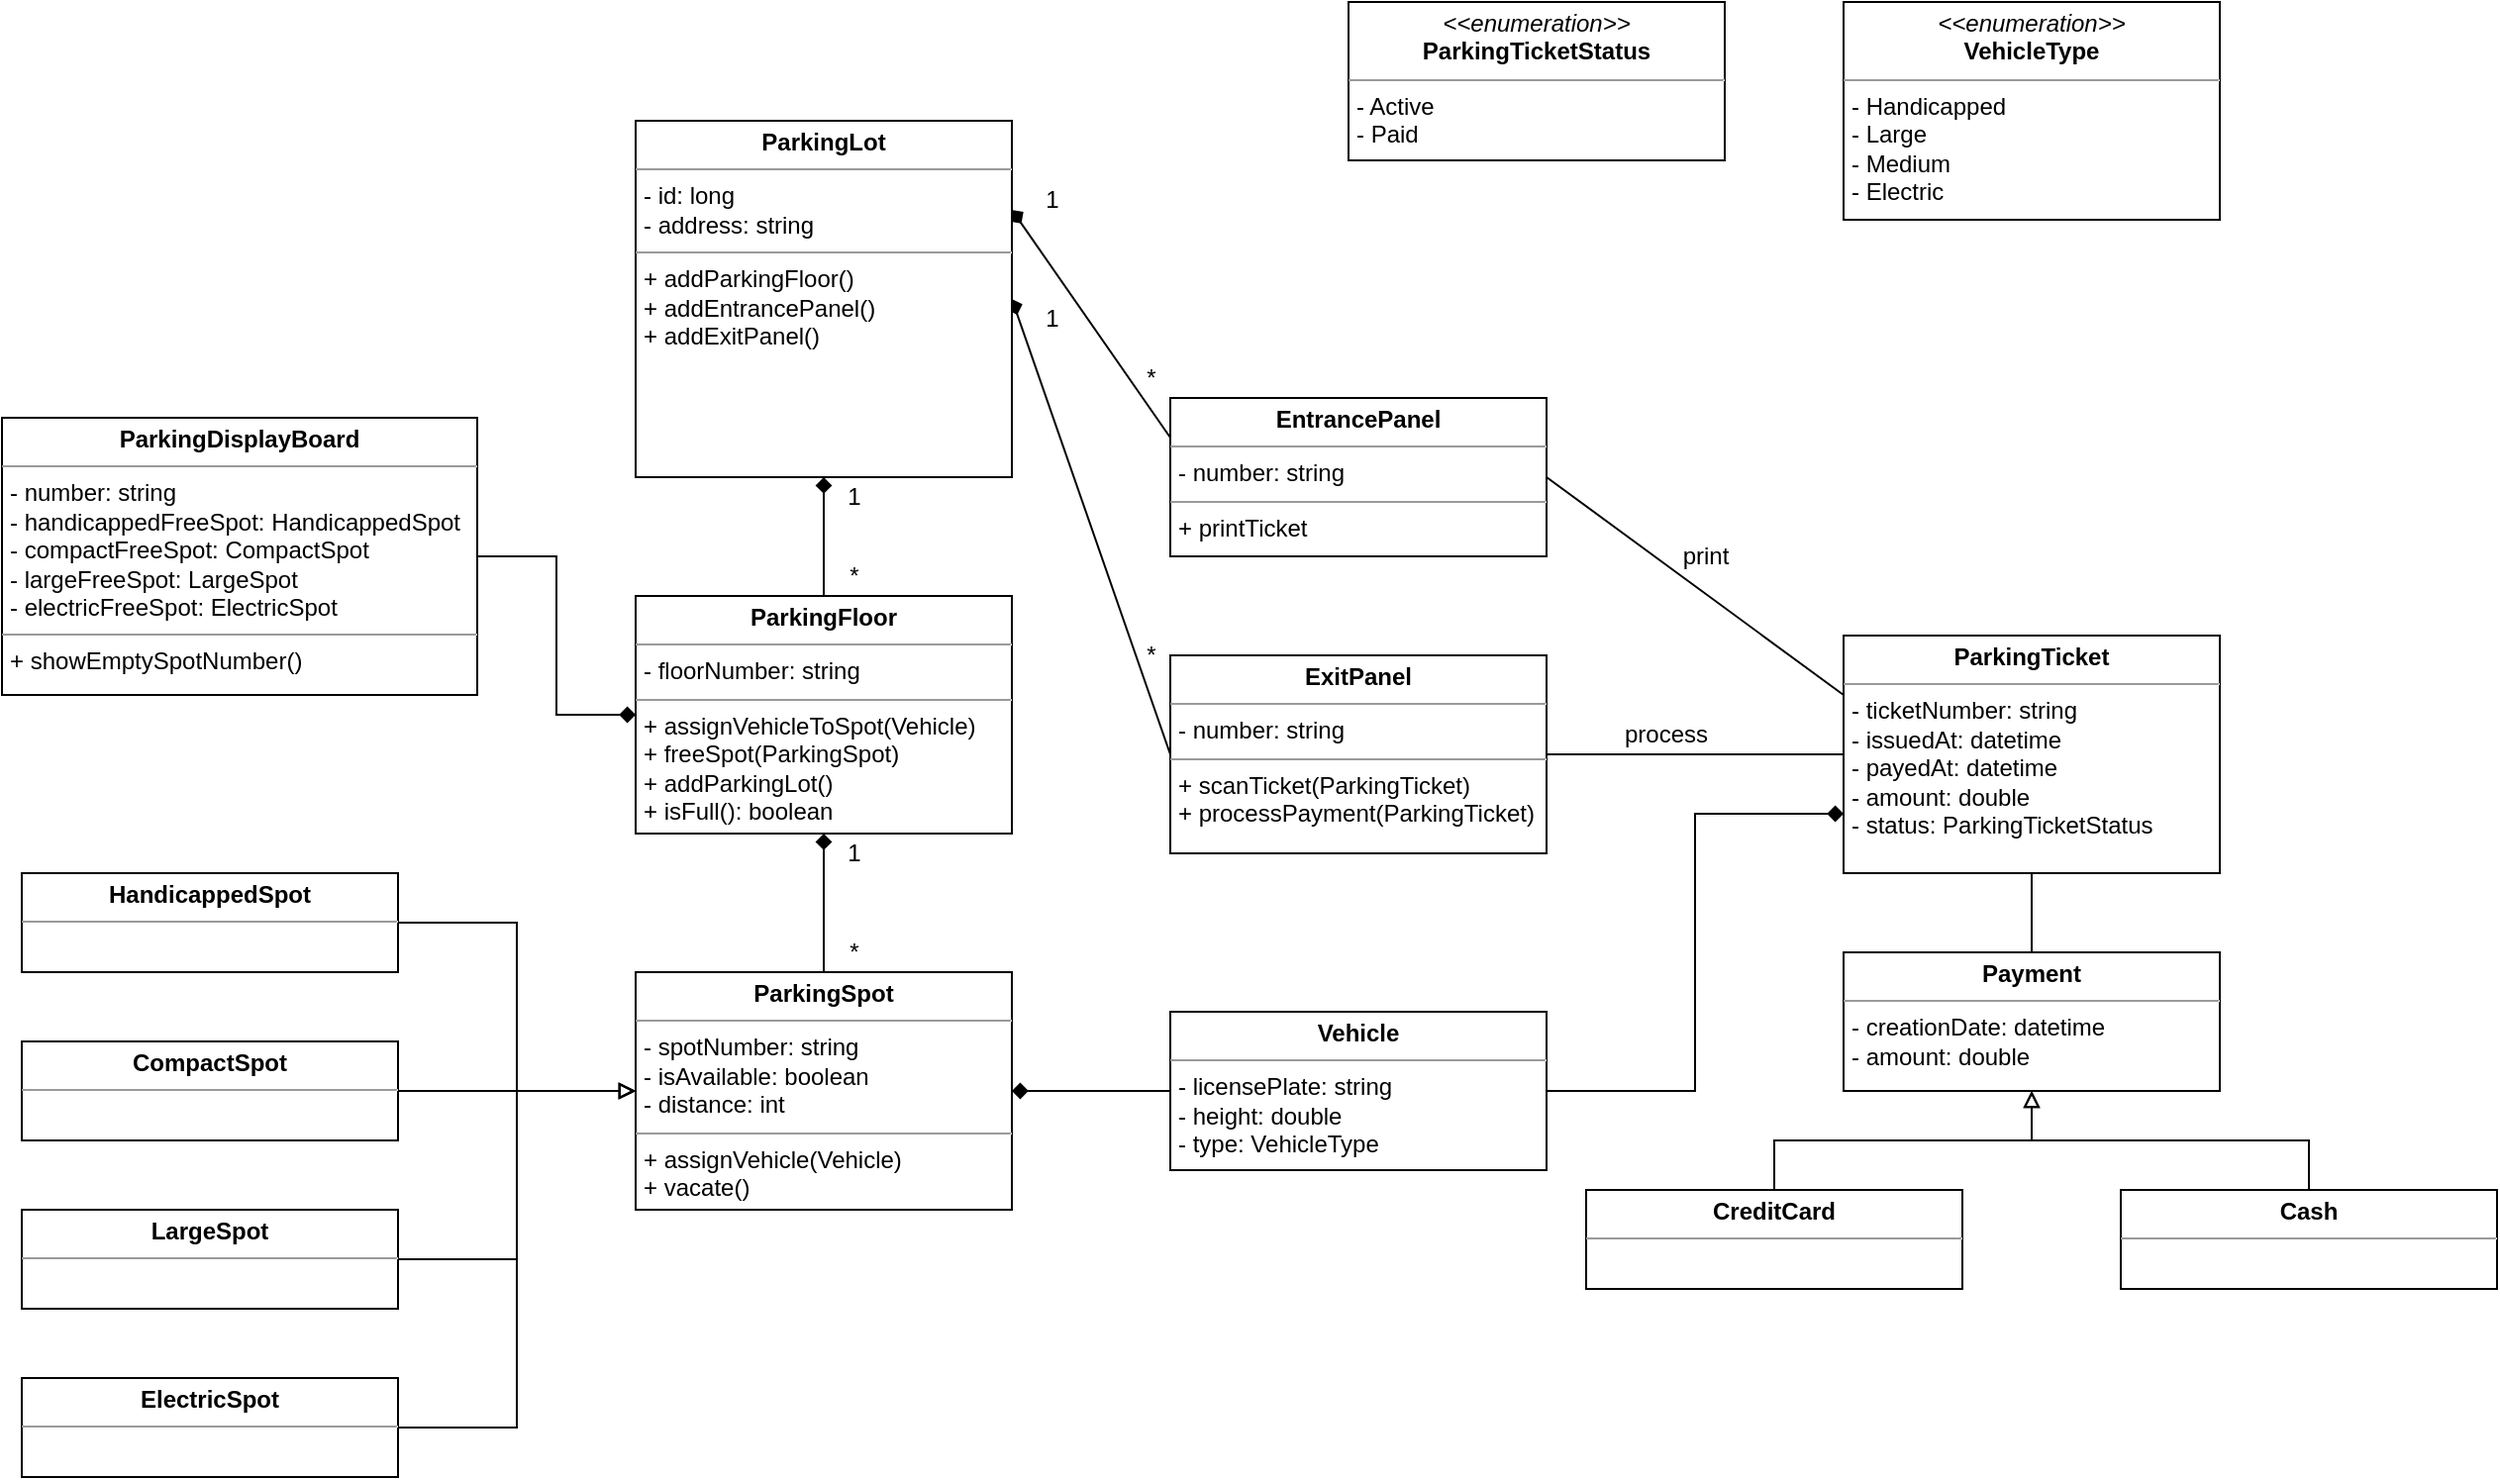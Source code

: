 <mxfile version="13.3.5" type="github">
  <diagram name="Page-1" id="c4acf3e9-155e-7222-9cf6-157b1a14988f">
    <mxGraphModel dx="2245" dy="814" grid="1" gridSize="10" guides="1" tooltips="1" connect="1" arrows="1" fold="1" page="1" pageScale="1" pageWidth="850" pageHeight="1100" background="#ffffff" math="0" shadow="0">
      <root>
        <mxCell id="0" />
        <mxCell id="1" parent="0" />
        <mxCell id="Oibq671La1K_vHaWWVwq-7" style="edgeStyle=orthogonalEdgeStyle;rounded=0;orthogonalLoop=1;jettySize=auto;html=1;exitX=0.5;exitY=1;exitDx=0;exitDy=0;entryX=0.5;entryY=0;entryDx=0;entryDy=0;endArrow=none;endFill=0;" edge="1" parent="1" source="Oibq671La1K_vHaWWVwq-1" target="Oibq671La1K_vHaWWVwq-6">
          <mxGeometry relative="1" as="geometry" />
        </mxCell>
        <mxCell id="Oibq671La1K_vHaWWVwq-32" style="edgeStyle=orthogonalEdgeStyle;rounded=0;orthogonalLoop=1;jettySize=auto;html=1;exitX=0;exitY=0.75;exitDx=0;exitDy=0;entryX=1;entryY=0.5;entryDx=0;entryDy=0;startArrow=diamond;startFill=1;endArrow=none;endFill=0;" edge="1" parent="1" source="Oibq671La1K_vHaWWVwq-1" target="Oibq671La1K_vHaWWVwq-25">
          <mxGeometry relative="1" as="geometry" />
        </mxCell>
        <mxCell id="Oibq671La1K_vHaWWVwq-1" value="&lt;p style=&quot;margin: 0px ; margin-top: 4px ; text-align: center&quot;&gt;&lt;b&gt;ParkingTicket&lt;/b&gt;&lt;/p&gt;&lt;hr size=&quot;1&quot;&gt;&lt;p style=&quot;margin: 0px ; margin-left: 4px&quot;&gt;- ticketNumber: string&lt;br&gt;-&amp;nbsp;issuedAt: datetime&lt;/p&gt;&lt;p style=&quot;margin: 0px 0px 0px 4px&quot;&gt;- payedAt: datetime&lt;/p&gt;&lt;p style=&quot;margin: 0px 0px 0px 4px&quot;&gt;- amount: double&lt;/p&gt;&lt;p style=&quot;margin: 0px 0px 0px 4px&quot;&gt;- status: ParkingTicketStatus&lt;/p&gt;" style="verticalAlign=top;align=left;overflow=fill;fontSize=12;fontFamily=Helvetica;html=1;rounded=0;shadow=0;comic=0;labelBackgroundColor=none;strokeWidth=1" vertex="1" parent="1">
          <mxGeometry x="270" y="520" width="190" height="120" as="geometry" />
        </mxCell>
        <mxCell id="Oibq671La1K_vHaWWVwq-4" value="&lt;p style=&quot;margin: 0px ; margin-top: 4px ; text-align: center&quot;&gt;&lt;i&gt;&amp;lt;&amp;lt;enumeration&amp;gt;&amp;gt;&lt;/i&gt;&lt;br&gt;&lt;span style=&quot;text-align: left&quot;&gt;&lt;b&gt;ParkingTicketStatus&lt;/b&gt;&lt;/span&gt;&lt;br&gt;&lt;/p&gt;&lt;hr size=&quot;1&quot;&gt;&lt;p style=&quot;margin: 0px ; margin-left: 4px&quot;&gt;- Active&lt;/p&gt;&lt;p style=&quot;margin: 0px ; margin-left: 4px&quot;&gt;- Paid&lt;/p&gt;" style="verticalAlign=top;align=left;overflow=fill;fontSize=12;fontFamily=Helvetica;html=1;rounded=0;shadow=0;comic=0;labelBackgroundColor=none;strokeWidth=1" vertex="1" parent="1">
          <mxGeometry x="20" y="200" width="190" height="80" as="geometry" />
        </mxCell>
        <mxCell id="Oibq671La1K_vHaWWVwq-19" style="edgeStyle=orthogonalEdgeStyle;rounded=0;orthogonalLoop=1;jettySize=auto;html=1;exitX=0;exitY=0.5;exitDx=0;exitDy=0;entryX=1;entryY=0.5;entryDx=0;entryDy=0;startArrow=block;startFill=0;endArrow=none;endFill=0;" edge="1" parent="1" source="Oibq671La1K_vHaWWVwq-5" target="Oibq671La1K_vHaWWVwq-14">
          <mxGeometry relative="1" as="geometry" />
        </mxCell>
        <mxCell id="Oibq671La1K_vHaWWVwq-20" style="edgeStyle=orthogonalEdgeStyle;rounded=0;orthogonalLoop=1;jettySize=auto;html=1;exitX=0;exitY=0.5;exitDx=0;exitDy=0;entryX=1;entryY=0.5;entryDx=0;entryDy=0;startArrow=block;startFill=0;endArrow=none;endFill=0;" edge="1" parent="1" source="Oibq671La1K_vHaWWVwq-5" target="Oibq671La1K_vHaWWVwq-15">
          <mxGeometry relative="1" as="geometry" />
        </mxCell>
        <mxCell id="Oibq671La1K_vHaWWVwq-21" style="edgeStyle=orthogonalEdgeStyle;rounded=0;orthogonalLoop=1;jettySize=auto;html=1;exitX=0;exitY=0.5;exitDx=0;exitDy=0;entryX=1;entryY=0.5;entryDx=0;entryDy=0;startArrow=block;startFill=0;endArrow=none;endFill=0;" edge="1" parent="1" source="Oibq671La1K_vHaWWVwq-5" target="Oibq671La1K_vHaWWVwq-16">
          <mxGeometry relative="1" as="geometry" />
        </mxCell>
        <mxCell id="Oibq671La1K_vHaWWVwq-22" style="edgeStyle=orthogonalEdgeStyle;rounded=0;orthogonalLoop=1;jettySize=auto;html=1;exitX=0;exitY=0.5;exitDx=0;exitDy=0;entryX=1;entryY=0.5;entryDx=0;entryDy=0;startArrow=block;startFill=0;endArrow=none;endFill=0;" edge="1" parent="1" source="Oibq671La1K_vHaWWVwq-5" target="Oibq671La1K_vHaWWVwq-17">
          <mxGeometry relative="1" as="geometry" />
        </mxCell>
        <mxCell id="Oibq671La1K_vHaWWVwq-27" style="edgeStyle=orthogonalEdgeStyle;rounded=0;orthogonalLoop=1;jettySize=auto;html=1;exitX=1;exitY=0.5;exitDx=0;exitDy=0;entryX=0;entryY=0.5;entryDx=0;entryDy=0;startArrow=diamond;startFill=1;endArrow=none;endFill=0;" edge="1" parent="1" source="Oibq671La1K_vHaWWVwq-5" target="Oibq671La1K_vHaWWVwq-25">
          <mxGeometry relative="1" as="geometry" />
        </mxCell>
        <mxCell id="Oibq671La1K_vHaWWVwq-5" value="&lt;p style=&quot;margin: 0px ; margin-top: 4px ; text-align: center&quot;&gt;&lt;b&gt;ParkingSpot&lt;/b&gt;&lt;/p&gt;&lt;hr size=&quot;1&quot;&gt;&lt;p style=&quot;margin: 0px ; margin-left: 4px&quot;&gt;- spotNumber: string&lt;br&gt;-&amp;nbsp;isAvailable: boolean&lt;/p&gt;&lt;p style=&quot;margin: 0px 0px 0px 4px&quot;&gt;- distance: int&lt;/p&gt;&lt;hr size=&quot;1&quot;&gt;&lt;p style=&quot;margin: 0px ; margin-left: 4px&quot;&gt;+ assignVehicle(Vehicle)&lt;br&gt;+ vacate()&lt;/p&gt;" style="verticalAlign=top;align=left;overflow=fill;fontSize=12;fontFamily=Helvetica;html=1;rounded=0;shadow=0;comic=0;labelBackgroundColor=none;strokeWidth=1" vertex="1" parent="1">
          <mxGeometry x="-340" y="690" width="190" height="120" as="geometry" />
        </mxCell>
        <mxCell id="Oibq671La1K_vHaWWVwq-9" style="edgeStyle=orthogonalEdgeStyle;rounded=0;orthogonalLoop=1;jettySize=auto;html=1;exitX=0.5;exitY=1;exitDx=0;exitDy=0;entryX=0.5;entryY=0;entryDx=0;entryDy=0;endArrow=none;endFill=0;startArrow=block;startFill=0;" edge="1" parent="1" source="Oibq671La1K_vHaWWVwq-6" target="Oibq671La1K_vHaWWVwq-8">
          <mxGeometry relative="1" as="geometry" />
        </mxCell>
        <mxCell id="Oibq671La1K_vHaWWVwq-11" style="edgeStyle=orthogonalEdgeStyle;rounded=0;orthogonalLoop=1;jettySize=auto;html=1;exitX=0.5;exitY=1;exitDx=0;exitDy=0;entryX=0.5;entryY=0;entryDx=0;entryDy=0;startArrow=block;startFill=0;endArrow=none;endFill=0;" edge="1" parent="1" source="Oibq671La1K_vHaWWVwq-6" target="Oibq671La1K_vHaWWVwq-10">
          <mxGeometry relative="1" as="geometry" />
        </mxCell>
        <mxCell id="Oibq671La1K_vHaWWVwq-6" value="&lt;p style=&quot;margin: 0px ; margin-top: 4px ; text-align: center&quot;&gt;&lt;b&gt;Payment&lt;/b&gt;&lt;/p&gt;&lt;hr size=&quot;1&quot;&gt;&lt;p style=&quot;margin: 0px ; margin-left: 4px&quot;&gt;- creationDate: datetime&lt;/p&gt;&lt;p style=&quot;margin: 0px 0px 0px 4px&quot;&gt;&lt;span&gt;- amount: double&lt;/span&gt;&lt;/p&gt;" style="verticalAlign=top;align=left;overflow=fill;fontSize=12;fontFamily=Helvetica;html=1;rounded=0;shadow=0;comic=0;labelBackgroundColor=none;strokeWidth=1" vertex="1" parent="1">
          <mxGeometry x="270" y="680" width="190" height="70" as="geometry" />
        </mxCell>
        <mxCell id="Oibq671La1K_vHaWWVwq-8" value="&lt;p style=&quot;margin: 0px ; margin-top: 4px ; text-align: center&quot;&gt;&lt;b&gt;CreditCard&lt;/b&gt;&lt;/p&gt;&lt;hr size=&quot;1&quot;&gt;&lt;p style=&quot;margin: 0px ; margin-left: 4px&quot;&gt;&lt;br&gt;&lt;/p&gt;" style="verticalAlign=top;align=left;overflow=fill;fontSize=12;fontFamily=Helvetica;html=1;rounded=0;shadow=0;comic=0;labelBackgroundColor=none;strokeWidth=1" vertex="1" parent="1">
          <mxGeometry x="140" y="800" width="190" height="50" as="geometry" />
        </mxCell>
        <mxCell id="Oibq671La1K_vHaWWVwq-10" value="&lt;p style=&quot;margin: 0px ; margin-top: 4px ; text-align: center&quot;&gt;&lt;b&gt;Cash&lt;/b&gt;&lt;/p&gt;&lt;hr size=&quot;1&quot;&gt;&lt;p style=&quot;margin: 0px ; margin-left: 4px&quot;&gt;&lt;br&gt;&lt;/p&gt;" style="verticalAlign=top;align=left;overflow=fill;fontSize=12;fontFamily=Helvetica;html=1;rounded=0;shadow=0;comic=0;labelBackgroundColor=none;strokeWidth=1" vertex="1" parent="1">
          <mxGeometry x="410" y="800" width="190" height="50" as="geometry" />
        </mxCell>
        <mxCell id="Oibq671La1K_vHaWWVwq-13" value="&lt;p style=&quot;margin: 0px ; margin-top: 4px ; text-align: center&quot;&gt;&lt;i&gt;&amp;lt;&amp;lt;enumeration&amp;gt;&amp;gt;&lt;/i&gt;&lt;br&gt;&lt;span style=&quot;text-align: left&quot;&gt;&lt;b&gt;VehicleType&lt;/b&gt;&lt;/span&gt;&lt;br&gt;&lt;/p&gt;&lt;hr size=&quot;1&quot;&gt;&lt;p style=&quot;margin: 0px ; margin-left: 4px&quot;&gt;- Handicapped&lt;/p&gt;&lt;p style=&quot;margin: 0px ; margin-left: 4px&quot;&gt;&lt;span&gt;- Large&lt;/span&gt;&lt;br&gt;&lt;/p&gt;&lt;p style=&quot;margin: 0px ; margin-left: 4px&quot;&gt;- Medium&lt;/p&gt;&lt;p style=&quot;margin: 0px ; margin-left: 4px&quot;&gt;- Electric&lt;/p&gt;&lt;p style=&quot;margin: 0px ; margin-left: 4px&quot;&gt;&lt;br&gt;&lt;/p&gt;" style="verticalAlign=top;align=left;overflow=fill;fontSize=12;fontFamily=Helvetica;html=1;rounded=0;shadow=0;comic=0;labelBackgroundColor=none;strokeWidth=1" vertex="1" parent="1">
          <mxGeometry x="270" y="200" width="190" height="110" as="geometry" />
        </mxCell>
        <mxCell id="Oibq671La1K_vHaWWVwq-14" value="&lt;p style=&quot;margin: 0px ; margin-top: 4px ; text-align: center&quot;&gt;&lt;b&gt;HandicappedSpot&lt;/b&gt;&lt;/p&gt;&lt;hr size=&quot;1&quot;&gt;&lt;p style=&quot;margin: 0px ; margin-left: 4px&quot;&gt;&lt;br&gt;&lt;/p&gt;" style="verticalAlign=top;align=left;overflow=fill;fontSize=12;fontFamily=Helvetica;html=1;rounded=0;shadow=0;comic=0;labelBackgroundColor=none;strokeWidth=1" vertex="1" parent="1">
          <mxGeometry x="-650" y="640" width="190" height="50" as="geometry" />
        </mxCell>
        <mxCell id="Oibq671La1K_vHaWWVwq-15" value="&lt;p style=&quot;margin: 0px ; margin-top: 4px ; text-align: center&quot;&gt;&lt;b&gt;CompactSpot&lt;/b&gt;&lt;/p&gt;&lt;hr size=&quot;1&quot;&gt;&lt;p style=&quot;margin: 0px ; margin-left: 4px&quot;&gt;&lt;br&gt;&lt;/p&gt;" style="verticalAlign=top;align=left;overflow=fill;fontSize=12;fontFamily=Helvetica;html=1;rounded=0;shadow=0;comic=0;labelBackgroundColor=none;strokeWidth=1" vertex="1" parent="1">
          <mxGeometry x="-650" y="725" width="190" height="50" as="geometry" />
        </mxCell>
        <mxCell id="Oibq671La1K_vHaWWVwq-16" value="&lt;p style=&quot;margin: 0px ; margin-top: 4px ; text-align: center&quot;&gt;&lt;b&gt;LargeSpot&lt;/b&gt;&lt;/p&gt;&lt;hr size=&quot;1&quot;&gt;&lt;p style=&quot;margin: 0px ; margin-left: 4px&quot;&gt;&lt;br&gt;&lt;/p&gt;" style="verticalAlign=top;align=left;overflow=fill;fontSize=12;fontFamily=Helvetica;html=1;rounded=0;shadow=0;comic=0;labelBackgroundColor=none;strokeWidth=1" vertex="1" parent="1">
          <mxGeometry x="-650" y="810" width="190" height="50" as="geometry" />
        </mxCell>
        <mxCell id="Oibq671La1K_vHaWWVwq-17" value="&lt;p style=&quot;margin: 0px ; margin-top: 4px ; text-align: center&quot;&gt;&lt;b&gt;ElectricSpot&lt;/b&gt;&lt;/p&gt;&lt;hr size=&quot;1&quot;&gt;&lt;p style=&quot;margin: 0px ; margin-left: 4px&quot;&gt;&lt;br&gt;&lt;/p&gt;" style="verticalAlign=top;align=left;overflow=fill;fontSize=12;fontFamily=Helvetica;html=1;rounded=0;shadow=0;comic=0;labelBackgroundColor=none;strokeWidth=1" vertex="1" parent="1">
          <mxGeometry x="-650" y="895" width="190" height="50" as="geometry" />
        </mxCell>
        <mxCell id="Oibq671La1K_vHaWWVwq-24" style="edgeStyle=orthogonalEdgeStyle;rounded=0;orthogonalLoop=1;jettySize=auto;html=1;exitX=0.5;exitY=1;exitDx=0;exitDy=0;entryX=0.5;entryY=0;entryDx=0;entryDy=0;startArrow=diamond;startFill=1;endArrow=none;endFill=0;" edge="1" parent="1" source="Oibq671La1K_vHaWWVwq-23" target="Oibq671La1K_vHaWWVwq-5">
          <mxGeometry relative="1" as="geometry" />
        </mxCell>
        <mxCell id="Oibq671La1K_vHaWWVwq-52" style="edgeStyle=orthogonalEdgeStyle;rounded=0;orthogonalLoop=1;jettySize=auto;html=1;exitX=0;exitY=0.5;exitDx=0;exitDy=0;entryX=1;entryY=0.5;entryDx=0;entryDy=0;startArrow=diamond;startFill=1;endArrow=none;endFill=0;" edge="1" parent="1" source="Oibq671La1K_vHaWWVwq-23" target="Oibq671La1K_vHaWWVwq-50">
          <mxGeometry relative="1" as="geometry" />
        </mxCell>
        <mxCell id="Oibq671La1K_vHaWWVwq-23" value="&lt;p style=&quot;margin: 0px ; margin-top: 4px ; text-align: center&quot;&gt;&lt;b&gt;ParkingFloor&lt;/b&gt;&lt;/p&gt;&lt;hr size=&quot;1&quot;&gt;&lt;p style=&quot;margin: 0px ; margin-left: 4px&quot;&gt;- floorNumber: string&lt;br&gt;&lt;/p&gt;&lt;hr size=&quot;1&quot;&gt;&lt;p style=&quot;margin: 0px ; margin-left: 4px&quot;&gt;+ assignVehicleToSpot(Vehicle)&lt;br&gt;+ freeSpot(ParkingSpot)&lt;/p&gt;&lt;p style=&quot;margin: 0px ; margin-left: 4px&quot;&gt;+ addParkingLot()&lt;/p&gt;&lt;p style=&quot;margin: 0px ; margin-left: 4px&quot;&gt;+ isFull(): boolean&lt;/p&gt;" style="verticalAlign=top;align=left;overflow=fill;fontSize=12;fontFamily=Helvetica;html=1;rounded=0;shadow=0;comic=0;labelBackgroundColor=none;strokeWidth=1" vertex="1" parent="1">
          <mxGeometry x="-340" y="500" width="190" height="120" as="geometry" />
        </mxCell>
        <mxCell id="Oibq671La1K_vHaWWVwq-25" value="&lt;p style=&quot;margin: 0px ; margin-top: 4px ; text-align: center&quot;&gt;&lt;b&gt;Vehicle&lt;/b&gt;&lt;/p&gt;&lt;hr size=&quot;1&quot;&gt;&lt;p style=&quot;margin: 0px ; margin-left: 4px&quot;&gt;- licensePlate: string&lt;br&gt;- height: double&lt;br&gt;&lt;/p&gt;&lt;p style=&quot;margin: 0px ; margin-left: 4px&quot;&gt;- type: VehicleType&lt;/p&gt;&lt;p style=&quot;margin: 0px ; margin-left: 4px&quot;&gt;&lt;br&gt;&lt;/p&gt;" style="verticalAlign=top;align=left;overflow=fill;fontSize=12;fontFamily=Helvetica;html=1;rounded=0;shadow=0;comic=0;labelBackgroundColor=none;strokeWidth=1" vertex="1" parent="1">
          <mxGeometry x="-70" y="710" width="190" height="80" as="geometry" />
        </mxCell>
        <mxCell id="Oibq671La1K_vHaWWVwq-31" style="edgeStyle=none;rounded=0;orthogonalLoop=1;jettySize=auto;html=1;exitX=1;exitY=0.5;exitDx=0;exitDy=0;entryX=0;entryY=0.5;entryDx=0;entryDy=0;startArrow=none;startFill=0;endArrow=none;endFill=0;" edge="1" parent="1" source="Oibq671La1K_vHaWWVwq-28" target="Oibq671La1K_vHaWWVwq-1">
          <mxGeometry relative="1" as="geometry" />
        </mxCell>
        <mxCell id="Oibq671La1K_vHaWWVwq-28" value="&lt;p style=&quot;margin: 0px ; margin-top: 4px ; text-align: center&quot;&gt;&lt;b&gt;ExitPanel&lt;/b&gt;&lt;/p&gt;&lt;hr size=&quot;1&quot;&gt;&lt;p style=&quot;margin: 0px ; margin-left: 4px&quot;&gt;- number: string&lt;br&gt;&lt;/p&gt;&lt;hr size=&quot;1&quot;&gt;&lt;p style=&quot;margin: 0px ; margin-left: 4px&quot;&gt;+ scanTicket(ParkingTicket)&lt;br&gt;+ processPayment(ParkingTicket)&lt;/p&gt;" style="verticalAlign=top;align=left;overflow=fill;fontSize=12;fontFamily=Helvetica;html=1;rounded=0;shadow=0;comic=0;labelBackgroundColor=none;strokeWidth=1" vertex="1" parent="1">
          <mxGeometry x="-70" y="530" width="190" height="100" as="geometry" />
        </mxCell>
        <mxCell id="Oibq671La1K_vHaWWVwq-30" style="rounded=0;orthogonalLoop=1;jettySize=auto;html=1;exitX=1;exitY=0.5;exitDx=0;exitDy=0;entryX=0;entryY=0.25;entryDx=0;entryDy=0;startArrow=none;startFill=0;endArrow=none;endFill=0;" edge="1" parent="1" source="Oibq671La1K_vHaWWVwq-29" target="Oibq671La1K_vHaWWVwq-1">
          <mxGeometry relative="1" as="geometry" />
        </mxCell>
        <mxCell id="Oibq671La1K_vHaWWVwq-29" value="&lt;p style=&quot;margin: 0px ; margin-top: 4px ; text-align: center&quot;&gt;&lt;b&gt;EntrancePanel&lt;/b&gt;&lt;/p&gt;&lt;hr size=&quot;1&quot;&gt;&lt;p style=&quot;margin: 0px ; margin-left: 4px&quot;&gt;- number: string&lt;br&gt;&lt;/p&gt;&lt;hr size=&quot;1&quot;&gt;&lt;p style=&quot;margin: 0px ; margin-left: 4px&quot;&gt;+ printTicket&lt;/p&gt;" style="verticalAlign=top;align=left;overflow=fill;fontSize=12;fontFamily=Helvetica;html=1;rounded=0;shadow=0;comic=0;labelBackgroundColor=none;strokeWidth=1" vertex="1" parent="1">
          <mxGeometry x="-70" y="400" width="190" height="80" as="geometry" />
        </mxCell>
        <mxCell id="Oibq671La1K_vHaWWVwq-33" value="print" style="text;html=1;align=center;verticalAlign=middle;resizable=0;points=[];autosize=1;" vertex="1" parent="1">
          <mxGeometry x="180" y="470" width="40" height="20" as="geometry" />
        </mxCell>
        <mxCell id="Oibq671La1K_vHaWWVwq-35" value="process" style="text;html=1;align=center;verticalAlign=middle;resizable=0;points=[];autosize=1;" vertex="1" parent="1">
          <mxGeometry x="150" y="560" width="60" height="20" as="geometry" />
        </mxCell>
        <mxCell id="Oibq671La1K_vHaWWVwq-37" style="edgeStyle=orthogonalEdgeStyle;rounded=0;orthogonalLoop=1;jettySize=auto;html=1;exitX=0.5;exitY=1;exitDx=0;exitDy=0;entryX=0.5;entryY=0;entryDx=0;entryDy=0;startArrow=diamond;startFill=1;endArrow=none;endFill=0;" edge="1" parent="1" source="Oibq671La1K_vHaWWVwq-36" target="Oibq671La1K_vHaWWVwq-23">
          <mxGeometry relative="1" as="geometry" />
        </mxCell>
        <mxCell id="Oibq671La1K_vHaWWVwq-43" style="rounded=0;orthogonalLoop=1;jettySize=auto;html=1;exitX=1;exitY=0.25;exitDx=0;exitDy=0;entryX=0;entryY=0.25;entryDx=0;entryDy=0;startArrow=diamond;startFill=1;endArrow=none;endFill=0;" edge="1" parent="1" source="Oibq671La1K_vHaWWVwq-36" target="Oibq671La1K_vHaWWVwq-29">
          <mxGeometry relative="1" as="geometry" />
        </mxCell>
        <mxCell id="Oibq671La1K_vHaWWVwq-44" style="edgeStyle=none;rounded=0;orthogonalLoop=1;jettySize=auto;html=1;exitX=1;exitY=0.5;exitDx=0;exitDy=0;entryX=0;entryY=0.5;entryDx=0;entryDy=0;startArrow=diamond;startFill=1;endArrow=none;endFill=0;" edge="1" parent="1" source="Oibq671La1K_vHaWWVwq-36" target="Oibq671La1K_vHaWWVwq-28">
          <mxGeometry relative="1" as="geometry" />
        </mxCell>
        <mxCell id="Oibq671La1K_vHaWWVwq-36" value="&lt;p style=&quot;margin: 0px ; margin-top: 4px ; text-align: center&quot;&gt;&lt;b&gt;ParkingLot&lt;/b&gt;&lt;/p&gt;&lt;hr size=&quot;1&quot;&gt;&lt;p style=&quot;margin: 0px ; margin-left: 4px&quot;&gt;- id: long&lt;br&gt;&lt;/p&gt;&lt;p style=&quot;margin: 0px ; margin-left: 4px&quot;&gt;- address: string&lt;/p&gt;&lt;hr size=&quot;1&quot;&gt;&lt;p style=&quot;margin: 0px ; margin-left: 4px&quot;&gt;+ addParkingFloor()&lt;br&gt;+ addEntrancePanel()&lt;/p&gt;&lt;p style=&quot;margin: 0px ; margin-left: 4px&quot;&gt;+ addExitPanel()&lt;/p&gt;" style="verticalAlign=top;align=left;overflow=fill;fontSize=12;fontFamily=Helvetica;html=1;rounded=0;shadow=0;comic=0;labelBackgroundColor=none;strokeWidth=1" vertex="1" parent="1">
          <mxGeometry x="-340" y="260" width="190" height="180" as="geometry" />
        </mxCell>
        <mxCell id="Oibq671La1K_vHaWWVwq-38" value="1" style="text;html=1;align=center;verticalAlign=middle;resizable=0;points=[];autosize=1;" vertex="1" parent="1">
          <mxGeometry x="-240" y="440" width="20" height="20" as="geometry" />
        </mxCell>
        <mxCell id="Oibq671La1K_vHaWWVwq-40" value="*" style="text;html=1;align=center;verticalAlign=middle;resizable=0;points=[];autosize=1;" vertex="1" parent="1">
          <mxGeometry x="-240" y="480" width="20" height="20" as="geometry" />
        </mxCell>
        <mxCell id="Oibq671La1K_vHaWWVwq-41" value="1" style="text;html=1;align=center;verticalAlign=middle;resizable=0;points=[];autosize=1;" vertex="1" parent="1">
          <mxGeometry x="-240" y="620" width="20" height="20" as="geometry" />
        </mxCell>
        <mxCell id="Oibq671La1K_vHaWWVwq-42" value="*" style="text;html=1;align=center;verticalAlign=middle;resizable=0;points=[];autosize=1;" vertex="1" parent="1">
          <mxGeometry x="-240" y="670" width="20" height="20" as="geometry" />
        </mxCell>
        <mxCell id="Oibq671La1K_vHaWWVwq-45" value="1" style="text;html=1;align=center;verticalAlign=middle;resizable=0;points=[];autosize=1;" vertex="1" parent="1">
          <mxGeometry x="-140" y="290" width="20" height="20" as="geometry" />
        </mxCell>
        <mxCell id="Oibq671La1K_vHaWWVwq-46" value="*" style="text;html=1;align=center;verticalAlign=middle;resizable=0;points=[];autosize=1;" vertex="1" parent="1">
          <mxGeometry x="-90" y="380" width="20" height="20" as="geometry" />
        </mxCell>
        <mxCell id="Oibq671La1K_vHaWWVwq-47" value="1" style="text;html=1;align=center;verticalAlign=middle;resizable=0;points=[];autosize=1;" vertex="1" parent="1">
          <mxGeometry x="-140" y="350" width="20" height="20" as="geometry" />
        </mxCell>
        <mxCell id="Oibq671La1K_vHaWWVwq-48" value="*" style="text;html=1;align=center;verticalAlign=middle;resizable=0;points=[];autosize=1;" vertex="1" parent="1">
          <mxGeometry x="-90" y="520" width="20" height="20" as="geometry" />
        </mxCell>
        <mxCell id="Oibq671La1K_vHaWWVwq-50" value="&lt;p style=&quot;margin: 0px ; margin-top: 4px ; text-align: center&quot;&gt;&lt;b&gt;ParkingDisplayBoard&lt;/b&gt;&lt;br&gt;&lt;/p&gt;&lt;hr size=&quot;1&quot;&gt;&lt;p style=&quot;margin: 0px ; margin-left: 4px&quot;&gt;- number: string&lt;br&gt;&lt;/p&gt;&lt;p style=&quot;margin: 0px ; margin-left: 4px&quot;&gt;- handicappedFreeSpot:&amp;nbsp;&lt;span&gt;HandicappedSpot&lt;/span&gt;&lt;/p&gt;&lt;p style=&quot;margin: 0px ; margin-left: 4px&quot;&gt;&lt;span&gt;- compactFreeSpot:&amp;nbsp;&lt;/span&gt;&lt;span&gt;CompactSpot&lt;/span&gt;&lt;/p&gt;&lt;p style=&quot;margin: 0px ; margin-left: 4px&quot;&gt;- largeFreeSpot:&amp;nbsp;&lt;span&gt;LargeSpot&lt;/span&gt;&lt;/p&gt;&lt;p style=&quot;margin: 0px ; margin-left: 4px&quot;&gt;- electricFreeSpot:&amp;nbsp;&lt;span&gt;ElectricSpot&lt;/span&gt;&lt;/p&gt;&lt;hr size=&quot;1&quot;&gt;&lt;p style=&quot;margin: 0px ; margin-left: 4px&quot;&gt;+ showEmptySpotNumber()&lt;/p&gt;" style="verticalAlign=top;align=left;overflow=fill;fontSize=12;fontFamily=Helvetica;html=1;rounded=0;shadow=0;comic=0;labelBackgroundColor=none;strokeWidth=1" vertex="1" parent="1">
          <mxGeometry x="-660" y="410" width="240" height="140" as="geometry" />
        </mxCell>
      </root>
    </mxGraphModel>
  </diagram>
</mxfile>
